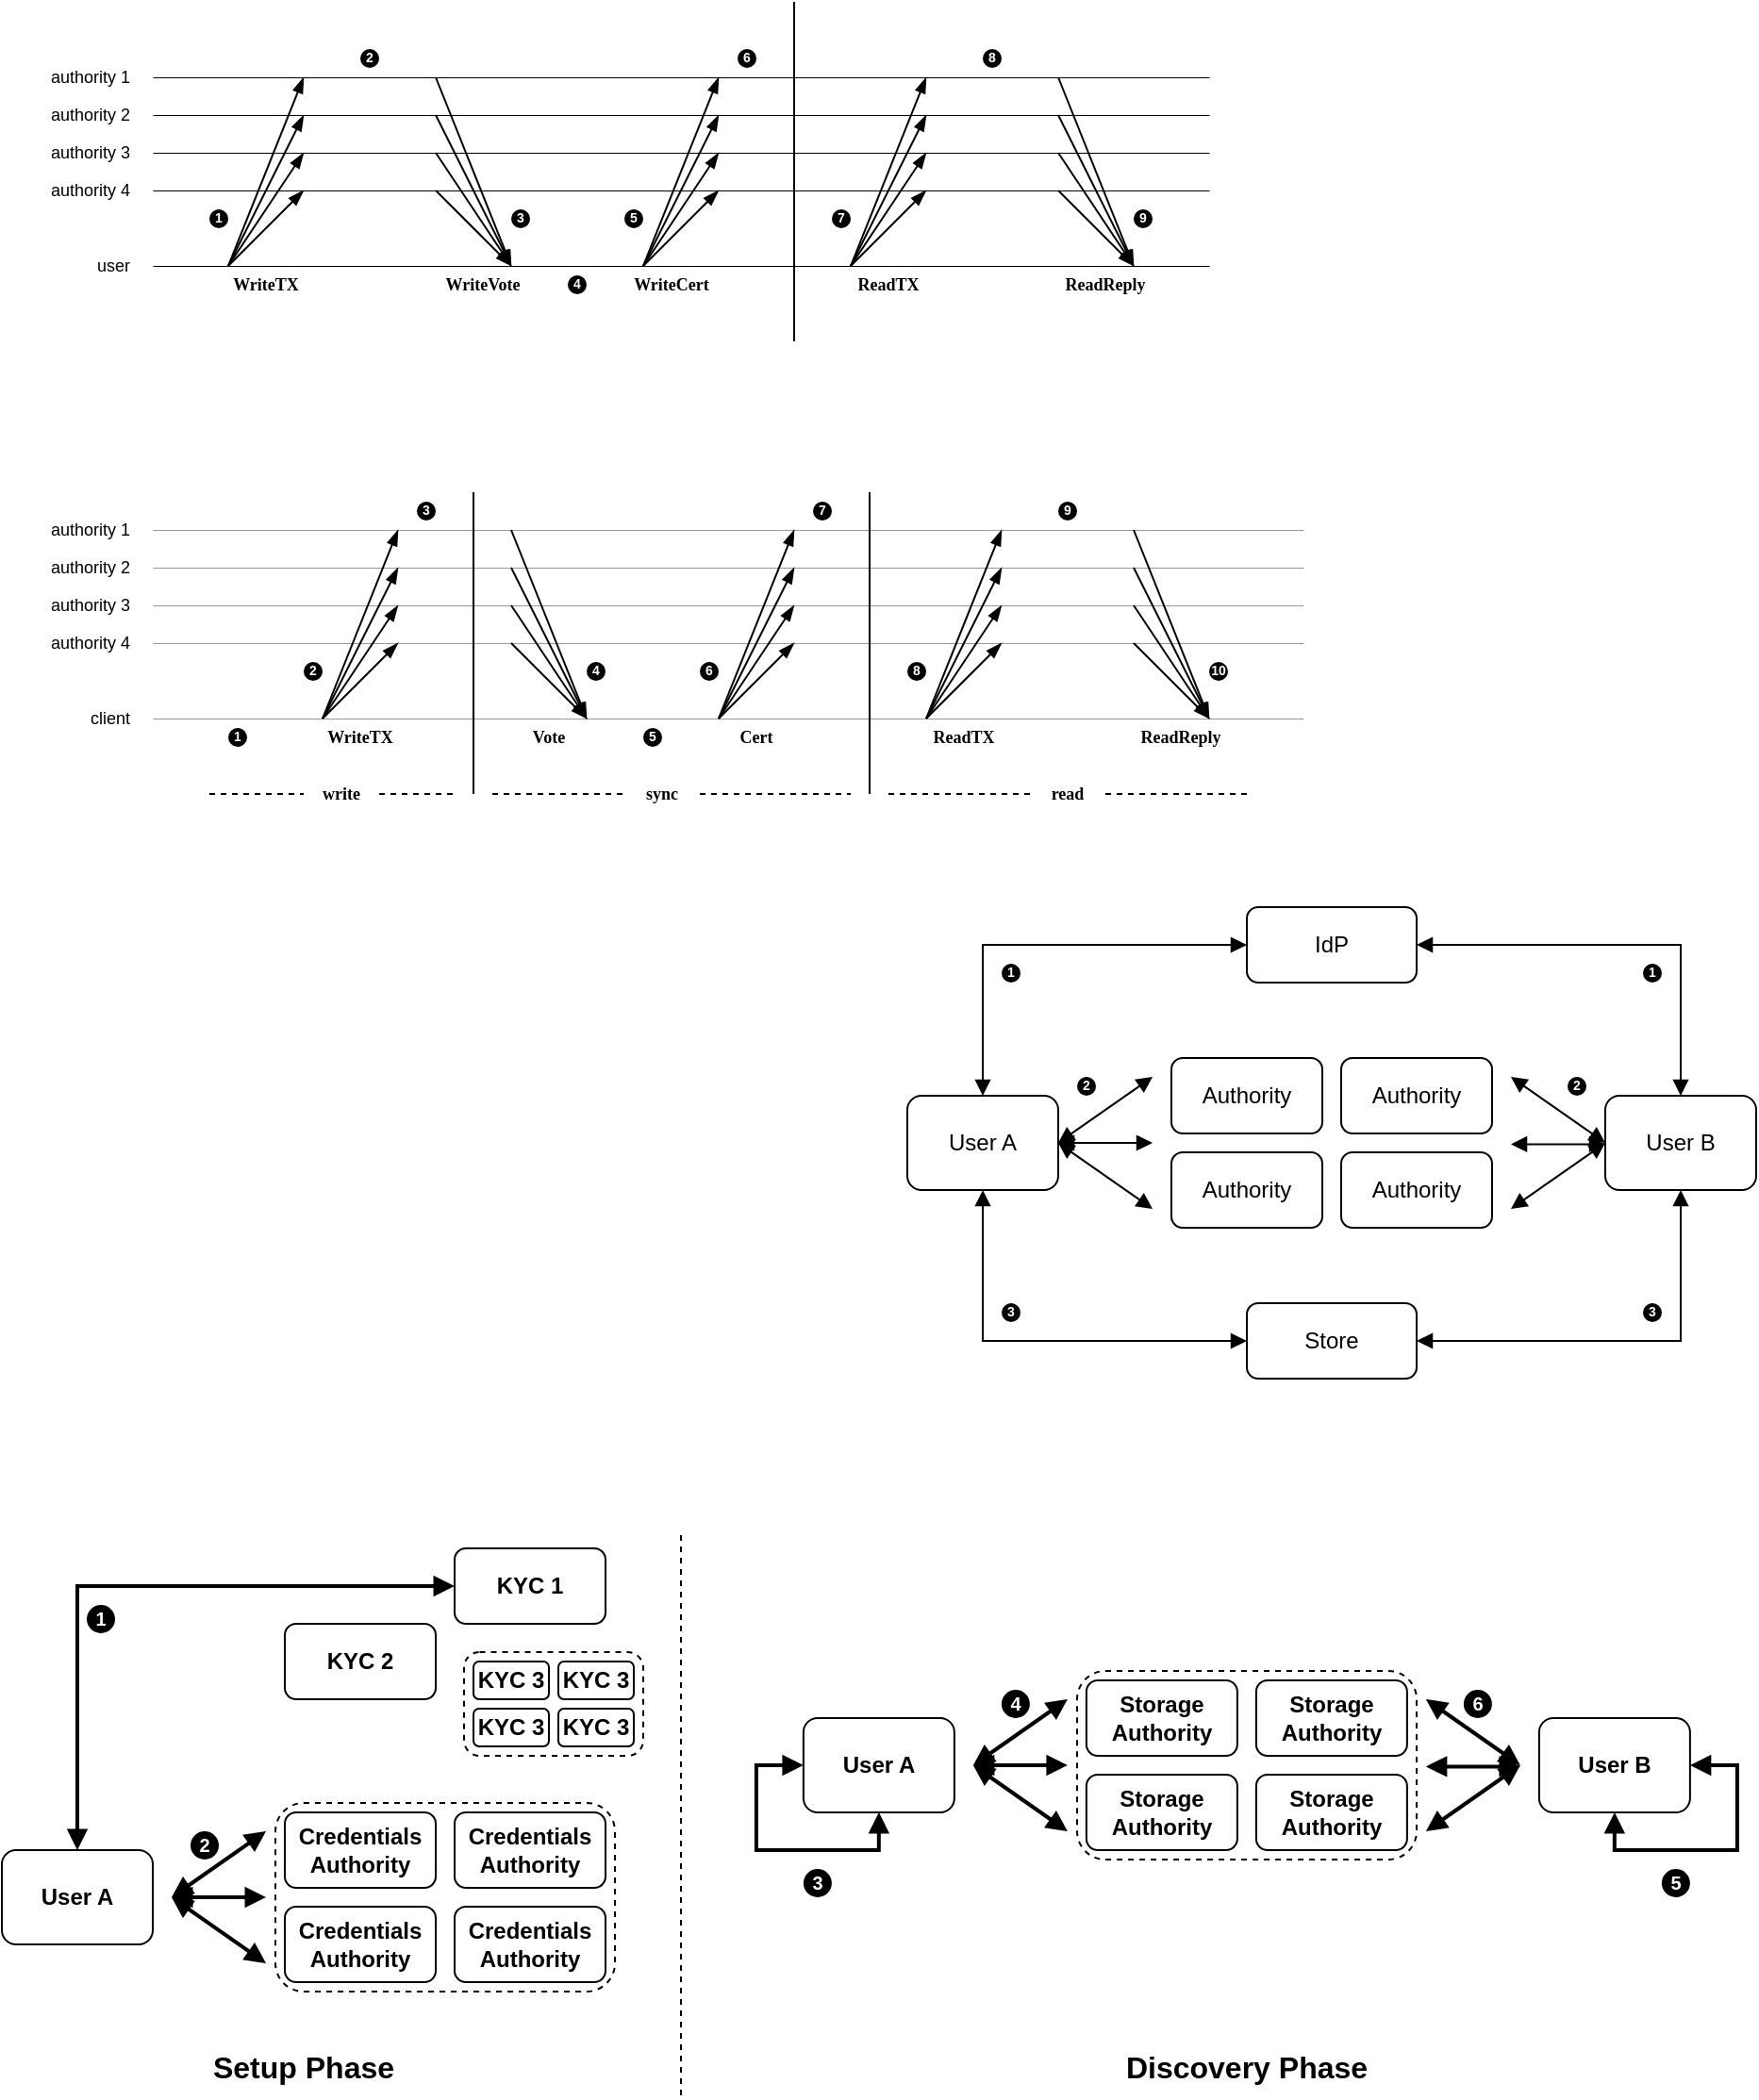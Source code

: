<mxfile version="20.6.0" type="device" pages="2"><diagram id="uOsAmJh6TGI4VSAbjlyV" name="Page-1"><mxGraphModel dx="1018" dy="690" grid="1" gridSize="10" guides="1" tooltips="1" connect="1" arrows="1" fold="1" page="1" pageScale="1" pageWidth="827" pageHeight="1169" math="0" shadow="0"><root><mxCell id="0"/><mxCell id="1" parent="0"/><mxCell id="2JrSCkjJQBg2DYZUQ3HY-47" value="" style="rounded=1;whiteSpace=wrap;html=1;fontSize=16;fillColor=none;dashed=1;" parent="1" vertex="1"><mxGeometry x="285" y="915" width="95" height="55" as="geometry"/></mxCell><mxCell id="FGGcIx71-vHQvn-_KvRS-1" value="" style="endArrow=none;html=1;rounded=0;strokeWidth=0.5;" parent="1" edge="1"><mxGeometry width="50" height="50" relative="1" as="geometry"><mxPoint x="120" y="80" as="sourcePoint"/><mxPoint x="680" y="80" as="targetPoint"/></mxGeometry></mxCell><mxCell id="FGGcIx71-vHQvn-_KvRS-2" value="" style="endArrow=none;html=1;rounded=0;strokeWidth=0.5;" parent="1" edge="1"><mxGeometry width="50" height="50" relative="1" as="geometry"><mxPoint x="120" y="100" as="sourcePoint"/><mxPoint x="680" y="100" as="targetPoint"/></mxGeometry></mxCell><mxCell id="FGGcIx71-vHQvn-_KvRS-3" value="" style="endArrow=none;html=1;rounded=0;strokeWidth=0.5;" parent="1" edge="1"><mxGeometry width="50" height="50" relative="1" as="geometry"><mxPoint x="120" y="120" as="sourcePoint"/><mxPoint x="680" y="120" as="targetPoint"/></mxGeometry></mxCell><mxCell id="FGGcIx71-vHQvn-_KvRS-4" value="" style="endArrow=none;html=1;rounded=0;strokeWidth=0.5;" parent="1" edge="1"><mxGeometry width="50" height="50" relative="1" as="geometry"><mxPoint x="120" y="140" as="sourcePoint"/><mxPoint x="680" y="140" as="targetPoint"/></mxGeometry></mxCell><mxCell id="FGGcIx71-vHQvn-_KvRS-5" value="" style="endArrow=none;html=1;rounded=0;strokeWidth=0.5;" parent="1" edge="1"><mxGeometry width="50" height="50" relative="1" as="geometry"><mxPoint x="120" y="180" as="sourcePoint"/><mxPoint x="680" y="180" as="targetPoint"/></mxGeometry></mxCell><mxCell id="FGGcIx71-vHQvn-_KvRS-6" value="authority 1" style="text;html=1;strokeColor=none;fillColor=none;align=right;verticalAlign=middle;whiteSpace=wrap;rounded=0;fontSize=9;strokeWidth=0.5;" parent="1" vertex="1"><mxGeometry x="60" y="70" width="50" height="20" as="geometry"/></mxCell><mxCell id="FGGcIx71-vHQvn-_KvRS-10" value="authority 2" style="text;html=1;strokeColor=none;fillColor=none;align=right;verticalAlign=middle;whiteSpace=wrap;rounded=0;fontSize=9;strokeWidth=0.5;" parent="1" vertex="1"><mxGeometry x="60" y="90" width="50" height="20" as="geometry"/></mxCell><mxCell id="FGGcIx71-vHQvn-_KvRS-11" value="authority 3" style="text;html=1;strokeColor=none;fillColor=none;align=right;verticalAlign=middle;whiteSpace=wrap;rounded=0;fontSize=9;strokeWidth=0.5;" parent="1" vertex="1"><mxGeometry x="60" y="110" width="50" height="20" as="geometry"/></mxCell><mxCell id="FGGcIx71-vHQvn-_KvRS-12" value="authority 4" style="text;html=1;strokeColor=none;fillColor=none;align=right;verticalAlign=middle;whiteSpace=wrap;rounded=0;fontSize=9;strokeWidth=0.5;" parent="1" vertex="1"><mxGeometry x="60" y="130" width="50" height="20" as="geometry"/></mxCell><mxCell id="FGGcIx71-vHQvn-_KvRS-13" value="user" style="text;html=1;strokeColor=none;fillColor=none;align=right;verticalAlign=middle;whiteSpace=wrap;rounded=0;fontSize=9;strokeWidth=0.5;" parent="1" vertex="1"><mxGeometry x="90" y="170" width="20" height="20" as="geometry"/></mxCell><mxCell id="FGGcIx71-vHQvn-_KvRS-14" value="" style="endArrow=blockThin;html=1;rounded=0;fontSize=5;endFill=1;" parent="1" edge="1"><mxGeometry width="50" height="50" relative="1" as="geometry"><mxPoint x="160" y="180" as="sourcePoint"/><mxPoint x="200" y="80" as="targetPoint"/></mxGeometry></mxCell><mxCell id="FGGcIx71-vHQvn-_KvRS-15" value="" style="endArrow=blockThin;html=1;rounded=0;fontSize=5;endFill=1;" parent="1" edge="1"><mxGeometry width="50" height="50" relative="1" as="geometry"><mxPoint x="160" y="180" as="sourcePoint"/><mxPoint x="200" y="100" as="targetPoint"/></mxGeometry></mxCell><mxCell id="FGGcIx71-vHQvn-_KvRS-16" value="" style="endArrow=blockThin;html=1;rounded=0;fontSize=5;endFill=1;" parent="1" edge="1"><mxGeometry width="50" height="50" relative="1" as="geometry"><mxPoint x="160" y="180" as="sourcePoint"/><mxPoint x="200" y="120" as="targetPoint"/></mxGeometry></mxCell><mxCell id="FGGcIx71-vHQvn-_KvRS-17" value="" style="endArrow=blockThin;html=1;rounded=0;fontSize=5;endFill=1;" parent="1" edge="1"><mxGeometry width="50" height="50" relative="1" as="geometry"><mxPoint x="160" y="180" as="sourcePoint"/><mxPoint x="200" y="140" as="targetPoint"/></mxGeometry></mxCell><mxCell id="FGGcIx71-vHQvn-_KvRS-18" value="" style="endArrow=blockThin;html=1;rounded=0;fontSize=5;endFill=1;" parent="1" edge="1"><mxGeometry width="50" height="50" relative="1" as="geometry"><mxPoint x="380" y="180" as="sourcePoint"/><mxPoint x="420" y="80" as="targetPoint"/></mxGeometry></mxCell><mxCell id="FGGcIx71-vHQvn-_KvRS-19" value="" style="endArrow=blockThin;html=1;rounded=0;fontSize=5;endFill=1;" parent="1" edge="1"><mxGeometry width="50" height="50" relative="1" as="geometry"><mxPoint x="380" y="180" as="sourcePoint"/><mxPoint x="420" y="100" as="targetPoint"/></mxGeometry></mxCell><mxCell id="FGGcIx71-vHQvn-_KvRS-20" value="" style="endArrow=blockThin;html=1;rounded=0;fontSize=5;endFill=1;" parent="1" edge="1"><mxGeometry width="50" height="50" relative="1" as="geometry"><mxPoint x="380" y="180" as="sourcePoint"/><mxPoint x="420" y="120" as="targetPoint"/></mxGeometry></mxCell><mxCell id="FGGcIx71-vHQvn-_KvRS-21" value="" style="endArrow=blockThin;html=1;rounded=0;fontSize=5;endFill=1;" parent="1" edge="1"><mxGeometry width="50" height="50" relative="1" as="geometry"><mxPoint x="380" y="180" as="sourcePoint"/><mxPoint x="420" y="140" as="targetPoint"/></mxGeometry></mxCell><mxCell id="FGGcIx71-vHQvn-_KvRS-22" value="" style="endArrow=blockThin;html=1;rounded=0;fontSize=5;endFill=1;" parent="1" edge="1"><mxGeometry width="50" height="50" relative="1" as="geometry"><mxPoint x="270" y="140" as="sourcePoint"/><mxPoint x="310" y="180" as="targetPoint"/></mxGeometry></mxCell><mxCell id="FGGcIx71-vHQvn-_KvRS-23" value="" style="endArrow=blockThin;html=1;rounded=0;fontSize=5;endFill=1;" parent="1" edge="1"><mxGeometry width="50" height="50" relative="1" as="geometry"><mxPoint x="270" y="120" as="sourcePoint"/><mxPoint x="310" y="180" as="targetPoint"/></mxGeometry></mxCell><mxCell id="FGGcIx71-vHQvn-_KvRS-24" value="" style="endArrow=blockThin;html=1;rounded=0;fontSize=5;endFill=1;" parent="1" edge="1"><mxGeometry width="50" height="50" relative="1" as="geometry"><mxPoint x="270" y="100" as="sourcePoint"/><mxPoint x="310" y="180" as="targetPoint"/></mxGeometry></mxCell><mxCell id="FGGcIx71-vHQvn-_KvRS-25" value="" style="endArrow=blockThin;html=1;rounded=0;fontSize=5;endFill=1;" parent="1" edge="1"><mxGeometry width="50" height="50" relative="1" as="geometry"><mxPoint x="270" y="80" as="sourcePoint"/><mxPoint x="310" y="180" as="targetPoint"/></mxGeometry></mxCell><mxCell id="FGGcIx71-vHQvn-_KvRS-26" value="&lt;font style=&quot;font-size: 7px;&quot; color=&quot;#ffffff&quot;&gt;&lt;b&gt;1&lt;/b&gt;&lt;/font&gt;" style="ellipse;whiteSpace=wrap;html=1;aspect=fixed;fontSize=5;fillColor=#000000;strokeColor=none;" parent="1" vertex="1"><mxGeometry x="150" y="150" width="10" height="10" as="geometry"/></mxCell><mxCell id="FGGcIx71-vHQvn-_KvRS-28" value="&lt;font style=&quot;font-size: 7px;&quot; color=&quot;#ffffff&quot;&gt;&lt;b&gt;2&lt;/b&gt;&lt;/font&gt;" style="ellipse;whiteSpace=wrap;html=1;aspect=fixed;fontSize=5;fillColor=#000000;strokeColor=none;" parent="1" vertex="1"><mxGeometry x="230" y="65" width="10" height="10" as="geometry"/></mxCell><mxCell id="FGGcIx71-vHQvn-_KvRS-29" value="&lt;font style=&quot;font-size: 7px;&quot; color=&quot;#ffffff&quot;&gt;&lt;b&gt;3&lt;/b&gt;&lt;/font&gt;" style="ellipse;whiteSpace=wrap;html=1;aspect=fixed;fontSize=5;fillColor=#000000;strokeColor=none;" parent="1" vertex="1"><mxGeometry x="310" y="150" width="10" height="10" as="geometry"/></mxCell><mxCell id="FGGcIx71-vHQvn-_KvRS-30" value="&lt;font style=&quot;font-size: 7px;&quot; color=&quot;#ffffff&quot;&gt;&lt;b&gt;4&lt;/b&gt;&lt;/font&gt;" style="ellipse;whiteSpace=wrap;html=1;aspect=fixed;fontSize=5;fillColor=#000000;strokeColor=none;" parent="1" vertex="1"><mxGeometry x="340" y="185" width="10" height="10" as="geometry"/></mxCell><mxCell id="FGGcIx71-vHQvn-_KvRS-32" value="&lt;font style=&quot;font-size: 7px;&quot; color=&quot;#ffffff&quot;&gt;&lt;b&gt;5&lt;/b&gt;&lt;/font&gt;" style="ellipse;whiteSpace=wrap;html=1;aspect=fixed;fontSize=5;fillColor=#000000;strokeColor=none;" parent="1" vertex="1"><mxGeometry x="370" y="150" width="10" height="10" as="geometry"/></mxCell><mxCell id="FGGcIx71-vHQvn-_KvRS-33" value="&lt;font style=&quot;font-size: 7px;&quot; color=&quot;#ffffff&quot;&gt;&lt;b&gt;6&lt;/b&gt;&lt;/font&gt;" style="ellipse;whiteSpace=wrap;html=1;aspect=fixed;fontSize=5;fillColor=#000000;strokeColor=none;" parent="1" vertex="1"><mxGeometry x="430" y="65" width="10" height="10" as="geometry"/></mxCell><mxCell id="FGGcIx71-vHQvn-_KvRS-35" value="&lt;font face=&quot;Verdana&quot; style=&quot;font-size: 9px;&quot;&gt;&lt;b style=&quot;font-size: 9px;&quot;&gt;WriteTX&lt;/b&gt;&lt;/font&gt;" style="text;html=1;strokeColor=none;fillColor=none;align=center;verticalAlign=middle;whiteSpace=wrap;rounded=0;fontSize=9;" parent="1" vertex="1"><mxGeometry x="160" y="180" width="40" height="20" as="geometry"/></mxCell><mxCell id="FGGcIx71-vHQvn-_KvRS-37" value="&lt;font face=&quot;Verdana&quot; style=&quot;font-size: 9px;&quot;&gt;&lt;b style=&quot;font-size: 9px;&quot;&gt;WriteVote&lt;/b&gt;&lt;/font&gt;" style="text;html=1;strokeColor=none;fillColor=none;align=center;verticalAlign=middle;whiteSpace=wrap;rounded=0;fontSize=9;" parent="1" vertex="1"><mxGeometry x="270" y="180" width="50" height="20" as="geometry"/></mxCell><mxCell id="FGGcIx71-vHQvn-_KvRS-38" value="&lt;font face=&quot;Verdana&quot; style=&quot;font-size: 9px;&quot;&gt;&lt;b style=&quot;font-size: 9px;&quot;&gt;WriteCert&lt;/b&gt;&lt;/font&gt;" style="text;html=1;strokeColor=none;fillColor=none;align=center;verticalAlign=middle;whiteSpace=wrap;rounded=0;fontSize=9;" parent="1" vertex="1"><mxGeometry x="370" y="180" width="50" height="20" as="geometry"/></mxCell><mxCell id="fg4PvkRrcpi5iNkUh7PU-1" value="" style="endArrow=none;html=1;rounded=0;" parent="1" edge="1"><mxGeometry width="50" height="50" relative="1" as="geometry"><mxPoint x="460" y="220" as="sourcePoint"/><mxPoint x="460" y="40" as="targetPoint"/></mxGeometry></mxCell><mxCell id="fg4PvkRrcpi5iNkUh7PU-2" value="" style="endArrow=blockThin;html=1;rounded=0;fontSize=5;endFill=1;" parent="1" edge="1"><mxGeometry width="50" height="50" relative="1" as="geometry"><mxPoint x="490" y="180" as="sourcePoint"/><mxPoint x="530" y="80" as="targetPoint"/></mxGeometry></mxCell><mxCell id="fg4PvkRrcpi5iNkUh7PU-3" value="" style="endArrow=blockThin;html=1;rounded=0;fontSize=5;endFill=1;" parent="1" edge="1"><mxGeometry width="50" height="50" relative="1" as="geometry"><mxPoint x="490" y="180" as="sourcePoint"/><mxPoint x="530" y="100" as="targetPoint"/></mxGeometry></mxCell><mxCell id="fg4PvkRrcpi5iNkUh7PU-4" value="" style="endArrow=blockThin;html=1;rounded=0;fontSize=5;endFill=1;" parent="1" edge="1"><mxGeometry width="50" height="50" relative="1" as="geometry"><mxPoint x="490" y="180" as="sourcePoint"/><mxPoint x="530" y="120" as="targetPoint"/></mxGeometry></mxCell><mxCell id="fg4PvkRrcpi5iNkUh7PU-5" value="" style="endArrow=blockThin;html=1;rounded=0;fontSize=5;endFill=1;" parent="1" edge="1"><mxGeometry width="50" height="50" relative="1" as="geometry"><mxPoint x="490" y="180" as="sourcePoint"/><mxPoint x="530" y="140" as="targetPoint"/></mxGeometry></mxCell><mxCell id="fg4PvkRrcpi5iNkUh7PU-6" value="" style="endArrow=blockThin;html=1;rounded=0;fontSize=5;endFill=1;" parent="1" edge="1"><mxGeometry width="50" height="50" relative="1" as="geometry"><mxPoint x="600" y="140" as="sourcePoint"/><mxPoint x="640" y="180" as="targetPoint"/></mxGeometry></mxCell><mxCell id="fg4PvkRrcpi5iNkUh7PU-7" value="" style="endArrow=blockThin;html=1;rounded=0;fontSize=5;endFill=1;" parent="1" edge="1"><mxGeometry width="50" height="50" relative="1" as="geometry"><mxPoint x="600" y="120" as="sourcePoint"/><mxPoint x="640" y="180" as="targetPoint"/></mxGeometry></mxCell><mxCell id="fg4PvkRrcpi5iNkUh7PU-8" value="" style="endArrow=blockThin;html=1;rounded=0;fontSize=5;endFill=1;" parent="1" edge="1"><mxGeometry width="50" height="50" relative="1" as="geometry"><mxPoint x="600" y="100" as="sourcePoint"/><mxPoint x="640" y="180" as="targetPoint"/></mxGeometry></mxCell><mxCell id="fg4PvkRrcpi5iNkUh7PU-9" value="" style="endArrow=blockThin;html=1;rounded=0;fontSize=5;endFill=1;" parent="1" edge="1"><mxGeometry width="50" height="50" relative="1" as="geometry"><mxPoint x="600" y="80" as="sourcePoint"/><mxPoint x="640" y="180" as="targetPoint"/></mxGeometry></mxCell><mxCell id="fg4PvkRrcpi5iNkUh7PU-10" value="&lt;font style=&quot;font-size: 7px;&quot; color=&quot;#ffffff&quot;&gt;&lt;b&gt;7&lt;/b&gt;&lt;/font&gt;" style="ellipse;whiteSpace=wrap;html=1;aspect=fixed;fontSize=5;fillColor=#000000;strokeColor=none;" parent="1" vertex="1"><mxGeometry x="480" y="150" width="10" height="10" as="geometry"/></mxCell><mxCell id="fg4PvkRrcpi5iNkUh7PU-11" value="&lt;font style=&quot;font-size: 7px;&quot; color=&quot;#ffffff&quot;&gt;&lt;b&gt;8&lt;/b&gt;&lt;/font&gt;" style="ellipse;whiteSpace=wrap;html=1;aspect=fixed;fontSize=5;fillColor=#000000;strokeColor=none;" parent="1" vertex="1"><mxGeometry x="560" y="65" width="10" height="10" as="geometry"/></mxCell><mxCell id="fg4PvkRrcpi5iNkUh7PU-12" value="&lt;font style=&quot;font-size: 7px;&quot; color=&quot;#ffffff&quot;&gt;&lt;b&gt;9&lt;/b&gt;&lt;/font&gt;" style="ellipse;whiteSpace=wrap;html=1;aspect=fixed;fontSize=5;fillColor=#000000;strokeColor=none;" parent="1" vertex="1"><mxGeometry x="640" y="150" width="10" height="10" as="geometry"/></mxCell><mxCell id="fg4PvkRrcpi5iNkUh7PU-13" value="&lt;font face=&quot;Verdana&quot; style=&quot;font-size: 9px;&quot;&gt;&lt;b style=&quot;font-size: 9px;&quot;&gt;ReadTX&lt;/b&gt;&lt;/font&gt;" style="text;html=1;strokeColor=none;fillColor=none;align=center;verticalAlign=middle;whiteSpace=wrap;rounded=0;fontSize=9;" parent="1" vertex="1"><mxGeometry x="490" y="180" width="40" height="20" as="geometry"/></mxCell><mxCell id="fg4PvkRrcpi5iNkUh7PU-14" value="&lt;font face=&quot;Verdana&quot; style=&quot;font-size: 9px;&quot;&gt;&lt;b style=&quot;font-size: 9px;&quot;&gt;ReadReply&lt;/b&gt;&lt;/font&gt;" style="text;html=1;strokeColor=none;fillColor=none;align=center;verticalAlign=middle;whiteSpace=wrap;rounded=0;fontSize=9;" parent="1" vertex="1"><mxGeometry x="600" y="180" width="50" height="20" as="geometry"/></mxCell><mxCell id="fQjBpXtz6cNh20YTxhHj-1" value="" style="endArrow=none;html=1;rounded=0;strokeWidth=0.5;strokeColor=#999999;" parent="1" edge="1"><mxGeometry width="50" height="50" relative="1" as="geometry"><mxPoint x="120" y="320" as="sourcePoint"/><mxPoint x="730" y="320" as="targetPoint"/></mxGeometry></mxCell><mxCell id="fQjBpXtz6cNh20YTxhHj-2" value="" style="endArrow=none;html=1;rounded=0;strokeWidth=0.5;strokeColor=#999999;" parent="1" edge="1"><mxGeometry width="50" height="50" relative="1" as="geometry"><mxPoint x="120" y="340" as="sourcePoint"/><mxPoint x="730" y="340" as="targetPoint"/></mxGeometry></mxCell><mxCell id="fQjBpXtz6cNh20YTxhHj-3" value="" style="endArrow=none;html=1;rounded=0;strokeWidth=0.5;strokeColor=#999999;" parent="1" edge="1"><mxGeometry width="50" height="50" relative="1" as="geometry"><mxPoint x="120" y="360" as="sourcePoint"/><mxPoint x="730" y="360" as="targetPoint"/></mxGeometry></mxCell><mxCell id="fQjBpXtz6cNh20YTxhHj-4" value="" style="endArrow=none;html=1;rounded=0;strokeWidth=0.5;strokeColor=#999999;" parent="1" edge="1"><mxGeometry width="50" height="50" relative="1" as="geometry"><mxPoint x="120" y="380" as="sourcePoint"/><mxPoint x="730" y="380" as="targetPoint"/></mxGeometry></mxCell><mxCell id="fQjBpXtz6cNh20YTxhHj-5" value="" style="endArrow=none;html=1;rounded=0;strokeWidth=0.5;strokeColor=#999999;" parent="1" edge="1"><mxGeometry width="50" height="50" relative="1" as="geometry"><mxPoint x="120" y="420" as="sourcePoint"/><mxPoint x="730" y="420" as="targetPoint"/></mxGeometry></mxCell><mxCell id="fQjBpXtz6cNh20YTxhHj-6" value="authority 1" style="text;html=1;strokeColor=none;fillColor=none;align=right;verticalAlign=middle;whiteSpace=wrap;rounded=0;fontSize=9;strokeWidth=0.5;" parent="1" vertex="1"><mxGeometry x="60" y="310" width="50" height="20" as="geometry"/></mxCell><mxCell id="fQjBpXtz6cNh20YTxhHj-7" value="authority 2" style="text;html=1;strokeColor=none;fillColor=none;align=right;verticalAlign=middle;whiteSpace=wrap;rounded=0;fontSize=9;strokeWidth=0.5;" parent="1" vertex="1"><mxGeometry x="60" y="330" width="50" height="20" as="geometry"/></mxCell><mxCell id="fQjBpXtz6cNh20YTxhHj-8" value="authority 3" style="text;html=1;strokeColor=none;fillColor=none;align=right;verticalAlign=middle;whiteSpace=wrap;rounded=0;fontSize=9;strokeWidth=0.5;" parent="1" vertex="1"><mxGeometry x="60" y="350" width="50" height="20" as="geometry"/></mxCell><mxCell id="fQjBpXtz6cNh20YTxhHj-9" value="authority 4" style="text;html=1;strokeColor=none;fillColor=none;align=right;verticalAlign=middle;whiteSpace=wrap;rounded=0;fontSize=9;strokeWidth=0.5;" parent="1" vertex="1"><mxGeometry x="60" y="370" width="50" height="20" as="geometry"/></mxCell><mxCell id="fQjBpXtz6cNh20YTxhHj-10" value="client" style="text;html=1;strokeColor=none;fillColor=none;align=right;verticalAlign=middle;whiteSpace=wrap;rounded=0;fontSize=9;strokeWidth=0.5;" parent="1" vertex="1"><mxGeometry x="70" y="410" width="40" height="20" as="geometry"/></mxCell><mxCell id="fQjBpXtz6cNh20YTxhHj-11" value="" style="endArrow=blockThin;html=1;rounded=0;fontSize=5;endFill=1;" parent="1" edge="1"><mxGeometry width="50" height="50" relative="1" as="geometry"><mxPoint x="210" y="420" as="sourcePoint"/><mxPoint x="250" y="320" as="targetPoint"/></mxGeometry></mxCell><mxCell id="fQjBpXtz6cNh20YTxhHj-12" value="" style="endArrow=blockThin;html=1;rounded=0;fontSize=5;endFill=1;" parent="1" edge="1"><mxGeometry width="50" height="50" relative="1" as="geometry"><mxPoint x="210" y="420" as="sourcePoint"/><mxPoint x="250" y="340" as="targetPoint"/></mxGeometry></mxCell><mxCell id="fQjBpXtz6cNh20YTxhHj-13" value="" style="endArrow=blockThin;html=1;rounded=0;fontSize=5;endFill=1;" parent="1" edge="1"><mxGeometry width="50" height="50" relative="1" as="geometry"><mxPoint x="210" y="420" as="sourcePoint"/><mxPoint x="250" y="360" as="targetPoint"/></mxGeometry></mxCell><mxCell id="fQjBpXtz6cNh20YTxhHj-14" value="" style="endArrow=blockThin;html=1;rounded=0;fontSize=5;endFill=1;" parent="1" edge="1"><mxGeometry width="50" height="50" relative="1" as="geometry"><mxPoint x="210" y="420" as="sourcePoint"/><mxPoint x="250" y="380" as="targetPoint"/></mxGeometry></mxCell><mxCell id="fQjBpXtz6cNh20YTxhHj-15" value="" style="endArrow=blockThin;html=1;rounded=0;fontSize=5;endFill=1;" parent="1" edge="1"><mxGeometry width="50" height="50" relative="1" as="geometry"><mxPoint x="420" y="420" as="sourcePoint"/><mxPoint x="460" y="320" as="targetPoint"/></mxGeometry></mxCell><mxCell id="fQjBpXtz6cNh20YTxhHj-16" value="" style="endArrow=blockThin;html=1;rounded=0;fontSize=5;endFill=1;" parent="1" edge="1"><mxGeometry width="50" height="50" relative="1" as="geometry"><mxPoint x="420" y="420" as="sourcePoint"/><mxPoint x="460" y="340" as="targetPoint"/></mxGeometry></mxCell><mxCell id="fQjBpXtz6cNh20YTxhHj-17" value="" style="endArrow=blockThin;html=1;rounded=0;fontSize=5;endFill=1;" parent="1" edge="1"><mxGeometry width="50" height="50" relative="1" as="geometry"><mxPoint x="420" y="420" as="sourcePoint"/><mxPoint x="460" y="360" as="targetPoint"/></mxGeometry></mxCell><mxCell id="fQjBpXtz6cNh20YTxhHj-18" value="" style="endArrow=blockThin;html=1;rounded=0;fontSize=5;endFill=1;" parent="1" edge="1"><mxGeometry width="50" height="50" relative="1" as="geometry"><mxPoint x="420" y="420" as="sourcePoint"/><mxPoint x="460" y="380" as="targetPoint"/></mxGeometry></mxCell><mxCell id="fQjBpXtz6cNh20YTxhHj-19" value="" style="endArrow=blockThin;html=1;rounded=0;fontSize=5;endFill=1;" parent="1" edge="1"><mxGeometry width="50" height="50" relative="1" as="geometry"><mxPoint x="310" y="380" as="sourcePoint"/><mxPoint x="350" y="420" as="targetPoint"/></mxGeometry></mxCell><mxCell id="fQjBpXtz6cNh20YTxhHj-20" value="" style="endArrow=blockThin;html=1;rounded=0;fontSize=5;endFill=1;" parent="1" edge="1"><mxGeometry width="50" height="50" relative="1" as="geometry"><mxPoint x="310" y="360" as="sourcePoint"/><mxPoint x="350" y="420" as="targetPoint"/></mxGeometry></mxCell><mxCell id="fQjBpXtz6cNh20YTxhHj-21" value="" style="endArrow=blockThin;html=1;rounded=0;fontSize=5;endFill=1;" parent="1" edge="1"><mxGeometry width="50" height="50" relative="1" as="geometry"><mxPoint x="310" y="340" as="sourcePoint"/><mxPoint x="350" y="420" as="targetPoint"/></mxGeometry></mxCell><mxCell id="fQjBpXtz6cNh20YTxhHj-22" value="" style="endArrow=blockThin;html=1;rounded=0;fontSize=5;endFill=1;" parent="1" edge="1"><mxGeometry width="50" height="50" relative="1" as="geometry"><mxPoint x="310" y="320" as="sourcePoint"/><mxPoint x="350" y="420" as="targetPoint"/></mxGeometry></mxCell><mxCell id="fQjBpXtz6cNh20YTxhHj-23" value="&lt;font style=&quot;font-size: 7px;&quot; color=&quot;#ffffff&quot;&gt;&lt;b&gt;1&lt;/b&gt;&lt;/font&gt;" style="ellipse;whiteSpace=wrap;html=1;aspect=fixed;fontSize=5;fillColor=#000000;strokeColor=none;" parent="1" vertex="1"><mxGeometry x="160" y="425" width="10" height="10" as="geometry"/></mxCell><mxCell id="fQjBpXtz6cNh20YTxhHj-24" value="&lt;font style=&quot;font-size: 7px;&quot; color=&quot;#ffffff&quot;&gt;&lt;b&gt;3&lt;/b&gt;&lt;/font&gt;" style="ellipse;whiteSpace=wrap;html=1;aspect=fixed;fontSize=5;fillColor=#000000;strokeColor=none;" parent="1" vertex="1"><mxGeometry x="260" y="305" width="10" height="10" as="geometry"/></mxCell><mxCell id="fQjBpXtz6cNh20YTxhHj-25" value="&lt;font style=&quot;font-size: 7px;&quot; color=&quot;#ffffff&quot;&gt;&lt;b&gt;4&lt;/b&gt;&lt;/font&gt;" style="ellipse;whiteSpace=wrap;html=1;aspect=fixed;fontSize=5;fillColor=#000000;strokeColor=none;" parent="1" vertex="1"><mxGeometry x="350" y="390" width="10" height="10" as="geometry"/></mxCell><mxCell id="fQjBpXtz6cNh20YTxhHj-26" value="&lt;font style=&quot;font-size: 7px;&quot; color=&quot;#ffffff&quot;&gt;&lt;b&gt;5&lt;/b&gt;&lt;/font&gt;" style="ellipse;whiteSpace=wrap;html=1;aspect=fixed;fontSize=5;fillColor=#000000;strokeColor=none;" parent="1" vertex="1"><mxGeometry x="380" y="425" width="10" height="10" as="geometry"/></mxCell><mxCell id="fQjBpXtz6cNh20YTxhHj-27" value="&lt;font style=&quot;font-size: 7px;&quot; color=&quot;#ffffff&quot;&gt;&lt;b&gt;6&lt;/b&gt;&lt;/font&gt;" style="ellipse;whiteSpace=wrap;html=1;aspect=fixed;fontSize=5;fillColor=#000000;strokeColor=none;" parent="1" vertex="1"><mxGeometry x="410" y="390" width="10" height="10" as="geometry"/></mxCell><mxCell id="fQjBpXtz6cNh20YTxhHj-28" value="&lt;font style=&quot;font-size: 7px;&quot; color=&quot;#ffffff&quot;&gt;&lt;b&gt;7&lt;/b&gt;&lt;/font&gt;" style="ellipse;whiteSpace=wrap;html=1;aspect=fixed;fontSize=5;fillColor=#000000;strokeColor=none;" parent="1" vertex="1"><mxGeometry x="470" y="305" width="10" height="10" as="geometry"/></mxCell><mxCell id="fQjBpXtz6cNh20YTxhHj-29" value="&lt;font face=&quot;Verdana&quot; style=&quot;font-size: 9px;&quot;&gt;&lt;b style=&quot;font-size: 9px;&quot;&gt;WriteTX&lt;/b&gt;&lt;/font&gt;" style="text;html=1;strokeColor=none;fillColor=none;align=center;verticalAlign=middle;whiteSpace=wrap;rounded=0;fontSize=9;" parent="1" vertex="1"><mxGeometry x="210" y="420" width="40" height="20" as="geometry"/></mxCell><mxCell id="fQjBpXtz6cNh20YTxhHj-30" value="&lt;font face=&quot;Verdana&quot; style=&quot;font-size: 9px;&quot;&gt;&lt;b style=&quot;font-size: 9px;&quot;&gt;Vote&lt;/b&gt;&lt;/font&gt;" style="text;html=1;strokeColor=none;fillColor=none;align=center;verticalAlign=middle;whiteSpace=wrap;rounded=0;fontSize=9;" parent="1" vertex="1"><mxGeometry x="310" y="420" width="40" height="20" as="geometry"/></mxCell><mxCell id="fQjBpXtz6cNh20YTxhHj-31" value="&lt;font face=&quot;Verdana&quot; style=&quot;font-size: 9px;&quot;&gt;&lt;b style=&quot;font-size: 9px;&quot;&gt;Cert&lt;/b&gt;&lt;/font&gt;" style="text;html=1;strokeColor=none;fillColor=none;align=center;verticalAlign=middle;whiteSpace=wrap;rounded=0;fontSize=9;" parent="1" vertex="1"><mxGeometry x="420" y="420" width="40" height="20" as="geometry"/></mxCell><mxCell id="fQjBpXtz6cNh20YTxhHj-32" value="" style="endArrow=none;html=1;rounded=0;" parent="1" edge="1"><mxGeometry width="50" height="50" relative="1" as="geometry"><mxPoint x="500" y="460" as="sourcePoint"/><mxPoint x="500" y="300" as="targetPoint"/></mxGeometry></mxCell><mxCell id="fQjBpXtz6cNh20YTxhHj-33" value="" style="endArrow=blockThin;html=1;rounded=0;fontSize=5;endFill=1;" parent="1" edge="1"><mxGeometry width="50" height="50" relative="1" as="geometry"><mxPoint x="530" y="420" as="sourcePoint"/><mxPoint x="570" y="320" as="targetPoint"/></mxGeometry></mxCell><mxCell id="fQjBpXtz6cNh20YTxhHj-34" value="" style="endArrow=blockThin;html=1;rounded=0;fontSize=5;endFill=1;" parent="1" edge="1"><mxGeometry width="50" height="50" relative="1" as="geometry"><mxPoint x="530" y="420" as="sourcePoint"/><mxPoint x="570" y="340" as="targetPoint"/></mxGeometry></mxCell><mxCell id="fQjBpXtz6cNh20YTxhHj-35" value="" style="endArrow=blockThin;html=1;rounded=0;fontSize=5;endFill=1;" parent="1" edge="1"><mxGeometry width="50" height="50" relative="1" as="geometry"><mxPoint x="530" y="420" as="sourcePoint"/><mxPoint x="570" y="360" as="targetPoint"/></mxGeometry></mxCell><mxCell id="fQjBpXtz6cNh20YTxhHj-36" value="" style="endArrow=blockThin;html=1;rounded=0;fontSize=5;endFill=1;" parent="1" edge="1"><mxGeometry width="50" height="50" relative="1" as="geometry"><mxPoint x="530" y="420" as="sourcePoint"/><mxPoint x="570" y="380" as="targetPoint"/></mxGeometry></mxCell><mxCell id="fQjBpXtz6cNh20YTxhHj-37" value="" style="endArrow=blockThin;html=1;rounded=0;fontSize=5;endFill=1;" parent="1" edge="1"><mxGeometry width="50" height="50" relative="1" as="geometry"><mxPoint x="640" y="380" as="sourcePoint"/><mxPoint x="680" y="420" as="targetPoint"/></mxGeometry></mxCell><mxCell id="fQjBpXtz6cNh20YTxhHj-38" value="" style="endArrow=blockThin;html=1;rounded=0;fontSize=5;endFill=1;" parent="1" edge="1"><mxGeometry width="50" height="50" relative="1" as="geometry"><mxPoint x="640" y="360" as="sourcePoint"/><mxPoint x="680" y="420" as="targetPoint"/></mxGeometry></mxCell><mxCell id="fQjBpXtz6cNh20YTxhHj-39" value="" style="endArrow=blockThin;html=1;rounded=0;fontSize=5;endFill=1;" parent="1" edge="1"><mxGeometry width="50" height="50" relative="1" as="geometry"><mxPoint x="640" y="340" as="sourcePoint"/><mxPoint x="680" y="420" as="targetPoint"/></mxGeometry></mxCell><mxCell id="fQjBpXtz6cNh20YTxhHj-40" value="" style="endArrow=blockThin;html=1;rounded=0;fontSize=5;endFill=1;" parent="1" edge="1"><mxGeometry width="50" height="50" relative="1" as="geometry"><mxPoint x="640" y="320" as="sourcePoint"/><mxPoint x="680" y="420" as="targetPoint"/></mxGeometry></mxCell><mxCell id="fQjBpXtz6cNh20YTxhHj-41" value="&lt;font style=&quot;font-size: 7px;&quot; color=&quot;#ffffff&quot;&gt;&lt;b&gt;8&lt;/b&gt;&lt;/font&gt;" style="ellipse;whiteSpace=wrap;html=1;aspect=fixed;fontSize=5;fillColor=#000000;strokeColor=none;" parent="1" vertex="1"><mxGeometry x="520" y="390" width="10" height="10" as="geometry"/></mxCell><mxCell id="fQjBpXtz6cNh20YTxhHj-42" value="&lt;font style=&quot;font-size: 7px;&quot; color=&quot;#ffffff&quot;&gt;&lt;b&gt;9&lt;/b&gt;&lt;/font&gt;" style="ellipse;whiteSpace=wrap;html=1;aspect=fixed;fontSize=5;fillColor=#000000;strokeColor=none;" parent="1" vertex="1"><mxGeometry x="600" y="305" width="10" height="10" as="geometry"/></mxCell><mxCell id="fQjBpXtz6cNh20YTxhHj-43" value="&lt;font style=&quot;font-size: 7px;&quot; color=&quot;#ffffff&quot;&gt;&lt;b&gt;10&lt;/b&gt;&lt;/font&gt;" style="ellipse;whiteSpace=wrap;html=1;aspect=fixed;fontSize=5;fillColor=#000000;strokeColor=none;" parent="1" vertex="1"><mxGeometry x="680" y="390" width="10" height="10" as="geometry"/></mxCell><mxCell id="fQjBpXtz6cNh20YTxhHj-44" value="&lt;font face=&quot;Verdana&quot; style=&quot;font-size: 9px;&quot;&gt;&lt;b style=&quot;font-size: 9px;&quot;&gt;ReadTX&lt;/b&gt;&lt;/font&gt;" style="text;html=1;strokeColor=none;fillColor=none;align=center;verticalAlign=middle;whiteSpace=wrap;rounded=0;fontSize=9;" parent="1" vertex="1"><mxGeometry x="530" y="420" width="40" height="20" as="geometry"/></mxCell><mxCell id="fQjBpXtz6cNh20YTxhHj-45" value="&lt;font face=&quot;Verdana&quot; style=&quot;font-size: 9px;&quot;&gt;&lt;b style=&quot;font-size: 9px;&quot;&gt;ReadReply&lt;/b&gt;&lt;/font&gt;" style="text;html=1;strokeColor=none;fillColor=none;align=center;verticalAlign=middle;whiteSpace=wrap;rounded=0;fontSize=9;" parent="1" vertex="1"><mxGeometry x="640" y="420" width="50" height="20" as="geometry"/></mxCell><mxCell id="fQjBpXtz6cNh20YTxhHj-48" value="&lt;font style=&quot;font-size: 7px;&quot; color=&quot;#ffffff&quot;&gt;&lt;b&gt;2&lt;/b&gt;&lt;/font&gt;" style="ellipse;whiteSpace=wrap;html=1;aspect=fixed;fontSize=5;fillColor=#000000;strokeColor=none;" parent="1" vertex="1"><mxGeometry x="200" y="390" width="10" height="10" as="geometry"/></mxCell><mxCell id="fQjBpXtz6cNh20YTxhHj-49" value="" style="endArrow=none;html=1;rounded=0;" parent="1" edge="1"><mxGeometry width="50" height="50" relative="1" as="geometry"><mxPoint x="290" y="460" as="sourcePoint"/><mxPoint x="290" y="300" as="targetPoint"/></mxGeometry></mxCell><mxCell id="fQjBpXtz6cNh20YTxhHj-50" value="" style="endArrow=none;html=1;rounded=0;dashed=1;startArrow=none;" parent="1" source="fQjBpXtz6cNh20YTxhHj-53" edge="1"><mxGeometry width="50" height="50" relative="1" as="geometry"><mxPoint x="160" y="460" as="sourcePoint"/><mxPoint x="280" y="460" as="targetPoint"/></mxGeometry></mxCell><mxCell id="fQjBpXtz6cNh20YTxhHj-51" value="" style="endArrow=none;html=1;rounded=0;dashed=1;startArrow=none;" parent="1" source="fQjBpXtz6cNh20YTxhHj-55" edge="1"><mxGeometry width="50" height="50" relative="1" as="geometry"><mxPoint x="225" y="460" as="sourcePoint"/><mxPoint x="490" y="460" as="targetPoint"/></mxGeometry></mxCell><mxCell id="fQjBpXtz6cNh20YTxhHj-53" value="&lt;font face=&quot;Verdana&quot; style=&quot;font-size: 9px;&quot;&gt;&lt;b style=&quot;font-size: 9px;&quot;&gt;write&lt;/b&gt;&lt;/font&gt;" style="text;html=1;strokeColor=none;fillColor=none;align=center;verticalAlign=middle;whiteSpace=wrap;rounded=0;fontSize=9;" parent="1" vertex="1"><mxGeometry x="200" y="450" width="40" height="20" as="geometry"/></mxCell><mxCell id="fQjBpXtz6cNh20YTxhHj-54" value="" style="endArrow=none;html=1;rounded=0;dashed=1;" parent="1" target="fQjBpXtz6cNh20YTxhHj-53" edge="1"><mxGeometry width="50" height="50" relative="1" as="geometry"><mxPoint x="150" y="460" as="sourcePoint"/><mxPoint x="260" y="460" as="targetPoint"/></mxGeometry></mxCell><mxCell id="fQjBpXtz6cNh20YTxhHj-55" value="&lt;font face=&quot;Verdana&quot; style=&quot;font-size: 9px;&quot;&gt;&lt;b style=&quot;font-size: 9px;&quot;&gt;sync&lt;/b&gt;&lt;/font&gt;" style="text;html=1;strokeColor=none;fillColor=none;align=center;verticalAlign=middle;whiteSpace=wrap;rounded=0;fontSize=9;" parent="1" vertex="1"><mxGeometry x="370" y="450" width="40" height="20" as="geometry"/></mxCell><mxCell id="fQjBpXtz6cNh20YTxhHj-56" value="" style="endArrow=none;html=1;rounded=0;dashed=1;" parent="1" target="fQjBpXtz6cNh20YTxhHj-55" edge="1"><mxGeometry width="50" height="50" relative="1" as="geometry"><mxPoint x="300" y="460" as="sourcePoint"/><mxPoint x="530" y="460" as="targetPoint"/></mxGeometry></mxCell><mxCell id="fQjBpXtz6cNh20YTxhHj-62" value="" style="endArrow=none;html=1;rounded=0;dashed=1;startArrow=none;" parent="1" source="fQjBpXtz6cNh20YTxhHj-63" edge="1"><mxGeometry width="50" height="50" relative="1" as="geometry"><mxPoint x="510" y="460" as="sourcePoint"/><mxPoint x="700" y="460" as="targetPoint"/></mxGeometry></mxCell><mxCell id="fQjBpXtz6cNh20YTxhHj-63" value="&lt;font face=&quot;Verdana&quot; style=&quot;font-size: 9px;&quot;&gt;&lt;b style=&quot;font-size: 9px;&quot;&gt;read&lt;/b&gt;&lt;/font&gt;" style="text;html=1;strokeColor=none;fillColor=none;align=center;verticalAlign=middle;whiteSpace=wrap;rounded=0;fontSize=9;" parent="1" vertex="1"><mxGeometry x="585" y="450" width="40" height="20" as="geometry"/></mxCell><mxCell id="fQjBpXtz6cNh20YTxhHj-64" value="" style="endArrow=none;html=1;rounded=0;dashed=1;startArrow=none;" parent="1" target="fQjBpXtz6cNh20YTxhHj-63" edge="1"><mxGeometry width="50" height="50" relative="1" as="geometry"><mxPoint x="510" y="460.0" as="sourcePoint"/><mxPoint x="745" y="460.0" as="targetPoint"/></mxGeometry></mxCell><mxCell id="WonATEKR1if5HdX0cq-c-1" value="Authority" style="rounded=1;whiteSpace=wrap;html=1;" parent="1" vertex="1"><mxGeometry x="660" y="600" width="80" height="40" as="geometry"/></mxCell><mxCell id="WonATEKR1if5HdX0cq-c-2" value="Authority" style="rounded=1;whiteSpace=wrap;html=1;" parent="1" vertex="1"><mxGeometry x="750" y="600" width="80" height="40" as="geometry"/></mxCell><mxCell id="WonATEKR1if5HdX0cq-c-3" value="Authority" style="rounded=1;whiteSpace=wrap;html=1;" parent="1" vertex="1"><mxGeometry x="660" y="650" width="80" height="40" as="geometry"/></mxCell><mxCell id="WonATEKR1if5HdX0cq-c-4" value="Authority" style="rounded=1;whiteSpace=wrap;html=1;" parent="1" vertex="1"><mxGeometry x="750" y="650" width="80" height="40" as="geometry"/></mxCell><mxCell id="WonATEKR1if5HdX0cq-c-5" value="IdP" style="rounded=1;whiteSpace=wrap;html=1;" parent="1" vertex="1"><mxGeometry x="700" y="520" width="90" height="40" as="geometry"/></mxCell><mxCell id="WonATEKR1if5HdX0cq-c-10" style="edgeStyle=orthogonalEdgeStyle;rounded=0;orthogonalLoop=1;jettySize=auto;html=1;entryX=0;entryY=0.5;entryDx=0;entryDy=0;exitX=0.5;exitY=0;exitDx=0;exitDy=0;startArrow=block;startFill=1;endArrow=block;endFill=1;" parent="1" source="WonATEKR1if5HdX0cq-c-7" target="WonATEKR1if5HdX0cq-c-5" edge="1"><mxGeometry relative="1" as="geometry"/></mxCell><mxCell id="WonATEKR1if5HdX0cq-c-19" style="edgeStyle=orthogonalEdgeStyle;rounded=0;orthogonalLoop=1;jettySize=auto;html=1;entryX=0;entryY=0.5;entryDx=0;entryDy=0;startArrow=block;startFill=1;endArrow=block;endFill=1;" parent="1" source="WonATEKR1if5HdX0cq-c-7" target="WonATEKR1if5HdX0cq-c-9" edge="1"><mxGeometry relative="1" as="geometry"><Array as="points"><mxPoint x="560" y="750"/></Array></mxGeometry></mxCell><mxCell id="WonATEKR1if5HdX0cq-c-7" value="User A" style="rounded=1;whiteSpace=wrap;html=1;" parent="1" vertex="1"><mxGeometry x="520" y="620" width="80" height="50" as="geometry"/></mxCell><mxCell id="WonATEKR1if5HdX0cq-c-11" style="edgeStyle=orthogonalEdgeStyle;rounded=0;orthogonalLoop=1;jettySize=auto;html=1;entryX=1;entryY=0.5;entryDx=0;entryDy=0;startArrow=block;startFill=1;endArrow=block;endFill=1;exitX=0.5;exitY=0;exitDx=0;exitDy=0;" parent="1" source="WonATEKR1if5HdX0cq-c-8" target="WonATEKR1if5HdX0cq-c-5" edge="1"><mxGeometry relative="1" as="geometry"><Array as="points"><mxPoint x="930" y="540"/></Array></mxGeometry></mxCell><mxCell id="WonATEKR1if5HdX0cq-c-20" style="edgeStyle=orthogonalEdgeStyle;rounded=0;orthogonalLoop=1;jettySize=auto;html=1;entryX=1;entryY=0.5;entryDx=0;entryDy=0;startArrow=block;startFill=1;endArrow=block;endFill=1;" parent="1" source="WonATEKR1if5HdX0cq-c-8" target="WonATEKR1if5HdX0cq-c-9" edge="1"><mxGeometry relative="1" as="geometry"><Array as="points"><mxPoint x="930" y="750"/></Array></mxGeometry></mxCell><mxCell id="WonATEKR1if5HdX0cq-c-8" value="User B" style="rounded=1;whiteSpace=wrap;html=1;" parent="1" vertex="1"><mxGeometry x="890" y="620" width="80" height="50" as="geometry"/></mxCell><mxCell id="WonATEKR1if5HdX0cq-c-9" value="Store" style="rounded=1;whiteSpace=wrap;html=1;" parent="1" vertex="1"><mxGeometry x="700" y="730" width="90" height="40" as="geometry"/></mxCell><mxCell id="WonATEKR1if5HdX0cq-c-12" value="" style="endArrow=block;html=1;rounded=0;endFill=1;exitX=1;exitY=0.5;exitDx=0;exitDy=0;startArrow=block;startFill=1;" parent="1" source="WonATEKR1if5HdX0cq-c-7" edge="1"><mxGeometry width="50" height="50" relative="1" as="geometry"><mxPoint x="600" y="640" as="sourcePoint"/><mxPoint x="650" y="610" as="targetPoint"/></mxGeometry></mxCell><mxCell id="WonATEKR1if5HdX0cq-c-13" value="" style="endArrow=block;html=1;rounded=0;endFill=1;exitX=1;exitY=0.5;exitDx=0;exitDy=0;startArrow=block;startFill=1;" parent="1" source="WonATEKR1if5HdX0cq-c-7" edge="1"><mxGeometry width="50" height="50" relative="1" as="geometry"><mxPoint x="600" y="640" as="sourcePoint"/><mxPoint x="650" y="680" as="targetPoint"/></mxGeometry></mxCell><mxCell id="WonATEKR1if5HdX0cq-c-14" value="" style="endArrow=block;html=1;rounded=0;endFill=1;exitX=1;exitY=0.5;exitDx=0;exitDy=0;startArrow=block;startFill=1;" parent="1" source="WonATEKR1if5HdX0cq-c-7" edge="1"><mxGeometry width="50" height="50" relative="1" as="geometry"><mxPoint x="600" y="640" as="sourcePoint"/><mxPoint x="650" y="645" as="targetPoint"/></mxGeometry></mxCell><mxCell id="WonATEKR1if5HdX0cq-c-16" value="" style="endArrow=block;html=1;rounded=0;endFill=1;exitX=1;exitY=0.5;exitDx=0;exitDy=0;startArrow=block;startFill=1;" parent="1" edge="1"><mxGeometry width="50" height="50" relative="1" as="geometry"><mxPoint x="840" y="610" as="sourcePoint"/><mxPoint x="890" y="645" as="targetPoint"/></mxGeometry></mxCell><mxCell id="WonATEKR1if5HdX0cq-c-17" value="" style="endArrow=block;html=1;rounded=0;endFill=1;exitX=1;exitY=0.5;exitDx=0;exitDy=0;startArrow=block;startFill=1;" parent="1" edge="1"><mxGeometry width="50" height="50" relative="1" as="geometry"><mxPoint x="840" y="680" as="sourcePoint"/><mxPoint x="890" y="645" as="targetPoint"/></mxGeometry></mxCell><mxCell id="WonATEKR1if5HdX0cq-c-18" value="" style="endArrow=block;html=1;rounded=0;endFill=1;exitX=1;exitY=0.5;exitDx=0;exitDy=0;startArrow=block;startFill=1;" parent="1" edge="1"><mxGeometry width="50" height="50" relative="1" as="geometry"><mxPoint x="840" y="645.69" as="sourcePoint"/><mxPoint x="890" y="645.69" as="targetPoint"/></mxGeometry></mxCell><mxCell id="WonATEKR1if5HdX0cq-c-21" value="&lt;font style=&quot;font-size: 7px;&quot; color=&quot;#ffffff&quot;&gt;&lt;b&gt;1&lt;/b&gt;&lt;/font&gt;" style="ellipse;whiteSpace=wrap;html=1;aspect=fixed;fontSize=5;fillColor=#000000;strokeColor=none;" parent="1" vertex="1"><mxGeometry x="570" y="550" width="10" height="10" as="geometry"/></mxCell><mxCell id="WonATEKR1if5HdX0cq-c-22" value="&lt;font style=&quot;font-size: 7px;&quot; color=&quot;#ffffff&quot;&gt;&lt;b&gt;1&lt;/b&gt;&lt;/font&gt;" style="ellipse;whiteSpace=wrap;html=1;aspect=fixed;fontSize=5;fillColor=#000000;strokeColor=none;" parent="1" vertex="1"><mxGeometry x="910" y="550" width="10" height="10" as="geometry"/></mxCell><mxCell id="WonATEKR1if5HdX0cq-c-23" value="&lt;font style=&quot;font-size: 7px;&quot; color=&quot;#ffffff&quot;&gt;&lt;b&gt;2&lt;/b&gt;&lt;/font&gt;" style="ellipse;whiteSpace=wrap;html=1;aspect=fixed;fontSize=5;fillColor=#000000;strokeColor=none;" parent="1" vertex="1"><mxGeometry x="610" y="610" width="10" height="10" as="geometry"/></mxCell><mxCell id="WonATEKR1if5HdX0cq-c-24" value="&lt;font style=&quot;font-size: 7px;&quot; color=&quot;#ffffff&quot;&gt;&lt;b&gt;2&lt;/b&gt;&lt;/font&gt;" style="ellipse;whiteSpace=wrap;html=1;aspect=fixed;fontSize=5;fillColor=#000000;strokeColor=none;" parent="1" vertex="1"><mxGeometry x="870" y="610" width="10" height="10" as="geometry"/></mxCell><mxCell id="WonATEKR1if5HdX0cq-c-25" value="&lt;font style=&quot;font-size: 7px;&quot; color=&quot;#ffffff&quot;&gt;&lt;b&gt;3&lt;/b&gt;&lt;/font&gt;" style="ellipse;whiteSpace=wrap;html=1;aspect=fixed;fontSize=5;fillColor=#000000;strokeColor=none;" parent="1" vertex="1"><mxGeometry x="570" y="730" width="10" height="10" as="geometry"/></mxCell><mxCell id="WonATEKR1if5HdX0cq-c-26" value="&lt;font style=&quot;font-size: 7px;&quot; color=&quot;#ffffff&quot;&gt;&lt;b&gt;3&lt;/b&gt;&lt;/font&gt;" style="ellipse;whiteSpace=wrap;html=1;aspect=fixed;fontSize=5;fillColor=#000000;strokeColor=none;" parent="1" vertex="1"><mxGeometry x="910" y="730" width="10" height="10" as="geometry"/></mxCell><mxCell id="2JrSCkjJQBg2DYZUQ3HY-1" value="&lt;b&gt;KYC 2&lt;/b&gt;" style="rounded=1;whiteSpace=wrap;html=1;" parent="1" vertex="1"><mxGeometry x="190" y="900" width="80" height="40" as="geometry"/></mxCell><mxCell id="2JrSCkjJQBg2DYZUQ3HY-2" value="&lt;b&gt;KYC 1&lt;/b&gt;" style="rounded=1;whiteSpace=wrap;html=1;" parent="1" vertex="1"><mxGeometry x="280" y="860" width="80" height="40" as="geometry"/></mxCell><mxCell id="2JrSCkjJQBg2DYZUQ3HY-3" value="&lt;b&gt;KYC 3&lt;/b&gt;" style="rounded=1;whiteSpace=wrap;html=1;" parent="1" vertex="1"><mxGeometry x="290" y="920" width="40" height="20" as="geometry"/></mxCell><mxCell id="2JrSCkjJQBg2DYZUQ3HY-4" value="&lt;b&gt;Credentials Authority&lt;/b&gt;" style="rounded=1;whiteSpace=wrap;html=1;" parent="1" vertex="1"><mxGeometry x="190" y="1000" width="80" height="40" as="geometry"/></mxCell><mxCell id="2JrSCkjJQBg2DYZUQ3HY-5" value="&lt;b&gt;Credentials Authority&lt;/b&gt;" style="rounded=1;whiteSpace=wrap;html=1;" parent="1" vertex="1"><mxGeometry x="280" y="1000" width="80" height="40" as="geometry"/></mxCell><mxCell id="2JrSCkjJQBg2DYZUQ3HY-6" value="&lt;b&gt;Credentials Authority&lt;/b&gt;" style="rounded=1;whiteSpace=wrap;html=1;" parent="1" vertex="1"><mxGeometry x="190" y="1050" width="80" height="40" as="geometry"/></mxCell><mxCell id="2JrSCkjJQBg2DYZUQ3HY-7" value="&lt;b&gt;Credentials Authority&lt;/b&gt;" style="rounded=1;whiteSpace=wrap;html=1;" parent="1" vertex="1"><mxGeometry x="280" y="1050" width="80" height="40" as="geometry"/></mxCell><mxCell id="2JrSCkjJQBg2DYZUQ3HY-8" value="&lt;b&gt;User A&lt;/b&gt;" style="rounded=1;whiteSpace=wrap;html=1;" parent="1" vertex="1"><mxGeometry x="40" y="1020" width="80" height="50" as="geometry"/></mxCell><mxCell id="2JrSCkjJQBg2DYZUQ3HY-9" style="edgeStyle=orthogonalEdgeStyle;rounded=0;orthogonalLoop=1;jettySize=auto;html=1;entryX=0;entryY=0.5;entryDx=0;entryDy=0;exitX=0.5;exitY=0;exitDx=0;exitDy=0;startArrow=block;startFill=1;endArrow=block;endFill=1;strokeWidth=2;" parent="1" source="2JrSCkjJQBg2DYZUQ3HY-8" target="2JrSCkjJQBg2DYZUQ3HY-2" edge="1"><mxGeometry relative="1" as="geometry"><mxPoint x="-20" y="960" as="sourcePoint"/><mxPoint x="120" y="880" as="targetPoint"/></mxGeometry></mxCell><mxCell id="2JrSCkjJQBg2DYZUQ3HY-13" value="" style="endArrow=block;html=1;rounded=0;endFill=1;exitX=1;exitY=0.5;exitDx=0;exitDy=0;startArrow=block;startFill=1;strokeWidth=2;" parent="1" edge="1"><mxGeometry width="50" height="50" relative="1" as="geometry"><mxPoint x="130" y="1045" as="sourcePoint"/><mxPoint x="180" y="1010" as="targetPoint"/></mxGeometry></mxCell><mxCell id="2JrSCkjJQBg2DYZUQ3HY-14" value="" style="endArrow=block;html=1;rounded=0;endFill=1;exitX=1;exitY=0.5;exitDx=0;exitDy=0;startArrow=block;startFill=1;strokeWidth=2;" parent="1" edge="1"><mxGeometry width="50" height="50" relative="1" as="geometry"><mxPoint x="130" y="1045" as="sourcePoint"/><mxPoint x="180" y="1080" as="targetPoint"/></mxGeometry></mxCell><mxCell id="2JrSCkjJQBg2DYZUQ3HY-15" value="" style="endArrow=block;html=1;rounded=0;endFill=1;exitX=1;exitY=0.5;exitDx=0;exitDy=0;startArrow=block;startFill=1;strokeWidth=2;" parent="1" edge="1"><mxGeometry width="50" height="50" relative="1" as="geometry"><mxPoint x="130" y="1045" as="sourcePoint"/><mxPoint x="180" y="1045" as="targetPoint"/></mxGeometry></mxCell><mxCell id="2JrSCkjJQBg2DYZUQ3HY-16" value="&lt;p style=&quot;line-height: 100%;&quot;&gt;&lt;font size=&quot;1&quot; color=&quot;#ffffff&quot;&gt;&lt;b&gt;2&lt;/b&gt;&lt;/font&gt;&lt;/p&gt;" style="ellipse;whiteSpace=wrap;html=1;aspect=fixed;fontSize=5;fillColor=#000000;strokeColor=none;align=center;" parent="1" vertex="1"><mxGeometry x="140" y="1010" width="15" height="15" as="geometry"/></mxCell><mxCell id="2JrSCkjJQBg2DYZUQ3HY-17" value="&lt;p style=&quot;line-height: 100%;&quot;&gt;&lt;font size=&quot;1&quot; color=&quot;#ffffff&quot;&gt;&lt;b&gt;1&lt;/b&gt;&lt;/font&gt;&lt;/p&gt;" style="ellipse;whiteSpace=wrap;html=1;aspect=fixed;fontSize=5;fillColor=#000000;strokeColor=none;" parent="1" vertex="1"><mxGeometry x="85" y="890" width="15" height="15" as="geometry"/></mxCell><mxCell id="2JrSCkjJQBg2DYZUQ3HY-19" value="&lt;b&gt;Storage Authority&lt;/b&gt;" style="rounded=1;whiteSpace=wrap;html=1;" parent="1" vertex="1"><mxGeometry x="614.94" y="930" width="80" height="40" as="geometry"/></mxCell><mxCell id="2JrSCkjJQBg2DYZUQ3HY-20" value="&lt;b&gt;Storage Authority&lt;/b&gt;" style="rounded=1;whiteSpace=wrap;html=1;" parent="1" vertex="1"><mxGeometry x="704.94" y="930" width="80" height="40" as="geometry"/></mxCell><mxCell id="2JrSCkjJQBg2DYZUQ3HY-21" value="&lt;b&gt;Storage Authority&lt;/b&gt;" style="rounded=1;whiteSpace=wrap;html=1;" parent="1" vertex="1"><mxGeometry x="614.94" y="980" width="80" height="40" as="geometry"/></mxCell><mxCell id="2JrSCkjJQBg2DYZUQ3HY-22" value="&lt;b&gt;Storage Authority&lt;/b&gt;" style="rounded=1;whiteSpace=wrap;html=1;" parent="1" vertex="1"><mxGeometry x="704.94" y="980" width="80" height="40" as="geometry"/></mxCell><mxCell id="2JrSCkjJQBg2DYZUQ3HY-23" value="&lt;b&gt;User A&lt;/b&gt;" style="rounded=1;whiteSpace=wrap;html=1;" parent="1" vertex="1"><mxGeometry x="464.94" y="950" width="80" height="50" as="geometry"/></mxCell><mxCell id="2JrSCkjJQBg2DYZUQ3HY-24" value="" style="endArrow=block;html=1;rounded=0;endFill=1;exitX=1;exitY=0.5;exitDx=0;exitDy=0;startArrow=block;startFill=1;strokeWidth=2;" parent="1" edge="1"><mxGeometry width="50" height="50" relative="1" as="geometry"><mxPoint x="554.94" y="975" as="sourcePoint"/><mxPoint x="604.94" y="940" as="targetPoint"/></mxGeometry></mxCell><mxCell id="2JrSCkjJQBg2DYZUQ3HY-25" value="" style="endArrow=block;html=1;rounded=0;endFill=1;exitX=1;exitY=0.5;exitDx=0;exitDy=0;startArrow=block;startFill=1;strokeWidth=2;" parent="1" edge="1"><mxGeometry width="50" height="50" relative="1" as="geometry"><mxPoint x="554.94" y="975" as="sourcePoint"/><mxPoint x="604.94" y="1010" as="targetPoint"/></mxGeometry></mxCell><mxCell id="2JrSCkjJQBg2DYZUQ3HY-26" value="" style="endArrow=block;html=1;rounded=0;endFill=1;exitX=1;exitY=0.5;exitDx=0;exitDy=0;startArrow=block;startFill=1;strokeWidth=2;" parent="1" edge="1"><mxGeometry width="50" height="50" relative="1" as="geometry"><mxPoint x="554.94" y="975" as="sourcePoint"/><mxPoint x="604.94" y="975" as="targetPoint"/></mxGeometry></mxCell><mxCell id="2JrSCkjJQBg2DYZUQ3HY-27" value="&lt;p style=&quot;line-height: 100%;&quot;&gt;&lt;font size=&quot;1&quot; color=&quot;#ffffff&quot;&gt;&lt;b&gt;4&lt;/b&gt;&lt;/font&gt;&lt;/p&gt;" style="ellipse;whiteSpace=wrap;html=1;aspect=fixed;fontSize=5;fillColor=#000000;strokeColor=none;align=center;" parent="1" vertex="1"><mxGeometry x="569.94" y="935" width="15" height="15" as="geometry"/></mxCell><mxCell id="2JrSCkjJQBg2DYZUQ3HY-28" value="&lt;b&gt;User B&lt;/b&gt;" style="rounded=1;whiteSpace=wrap;html=1;" parent="1" vertex="1"><mxGeometry x="854.94" y="950" width="80" height="50" as="geometry"/></mxCell><mxCell id="2JrSCkjJQBg2DYZUQ3HY-29" value="" style="endArrow=block;html=1;rounded=0;endFill=1;exitX=1;exitY=0.5;exitDx=0;exitDy=0;startArrow=block;startFill=1;strokeWidth=2;" parent="1" edge="1"><mxGeometry width="50" height="50" relative="1" as="geometry"><mxPoint x="794.94" y="940" as="sourcePoint"/><mxPoint x="844.94" y="975" as="targetPoint"/></mxGeometry></mxCell><mxCell id="2JrSCkjJQBg2DYZUQ3HY-30" value="" style="endArrow=block;html=1;rounded=0;endFill=1;exitX=1;exitY=0.5;exitDx=0;exitDy=0;startArrow=block;startFill=1;strokeWidth=2;" parent="1" edge="1"><mxGeometry width="50" height="50" relative="1" as="geometry"><mxPoint x="794.94" y="1010" as="sourcePoint"/><mxPoint x="844.94" y="975" as="targetPoint"/></mxGeometry></mxCell><mxCell id="2JrSCkjJQBg2DYZUQ3HY-31" value="" style="endArrow=block;html=1;rounded=0;endFill=1;exitX=1;exitY=0.5;exitDx=0;exitDy=0;startArrow=block;startFill=1;strokeWidth=2;" parent="1" edge="1"><mxGeometry width="50" height="50" relative="1" as="geometry"><mxPoint x="794.94" y="975.69" as="sourcePoint"/><mxPoint x="844.94" y="975.69" as="targetPoint"/></mxGeometry></mxCell><mxCell id="2JrSCkjJQBg2DYZUQ3HY-33" value="&lt;p style=&quot;line-height: 100%;&quot;&gt;&lt;font size=&quot;1&quot; color=&quot;#ffffff&quot;&gt;&lt;b&gt;6&lt;/b&gt;&lt;/font&gt;&lt;/p&gt;" style="ellipse;whiteSpace=wrap;html=1;aspect=fixed;fontSize=5;fillColor=#000000;strokeColor=none;align=center;" parent="1" vertex="1"><mxGeometry x="814.94" y="935" width="15" height="15" as="geometry"/></mxCell><mxCell id="2JrSCkjJQBg2DYZUQ3HY-36" style="edgeStyle=orthogonalEdgeStyle;rounded=0;orthogonalLoop=1;jettySize=auto;html=1;startArrow=block;startFill=1;endArrow=block;endFill=1;strokeWidth=2;entryX=0.5;entryY=1;entryDx=0;entryDy=0;exitX=0;exitY=0.5;exitDx=0;exitDy=0;" parent="1" source="2JrSCkjJQBg2DYZUQ3HY-23" target="2JrSCkjJQBg2DYZUQ3HY-23" edge="1"><mxGeometry relative="1" as="geometry"><mxPoint x="459.94" y="980" as="sourcePoint"/><mxPoint x="504.94" y="1010" as="targetPoint"/><Array as="points"><mxPoint x="439.94" y="975"/><mxPoint x="439.94" y="1020"/><mxPoint x="504.94" y="1020"/></Array></mxGeometry></mxCell><mxCell id="2JrSCkjJQBg2DYZUQ3HY-38" value="&lt;p style=&quot;line-height: 100%;&quot;&gt;&lt;font size=&quot;1&quot; color=&quot;#ffffff&quot;&gt;&lt;b&gt;3&lt;/b&gt;&lt;/font&gt;&lt;/p&gt;" style="ellipse;whiteSpace=wrap;html=1;aspect=fixed;fontSize=5;fillColor=#000000;strokeColor=none;align=center;" parent="1" vertex="1"><mxGeometry x="464.94" y="1030" width="15" height="15" as="geometry"/></mxCell><mxCell id="2JrSCkjJQBg2DYZUQ3HY-39" style="edgeStyle=orthogonalEdgeStyle;rounded=0;orthogonalLoop=1;jettySize=auto;html=1;startArrow=block;startFill=1;endArrow=block;endFill=1;strokeWidth=2;entryX=1;entryY=0.5;entryDx=0;entryDy=0;exitX=0.5;exitY=1;exitDx=0;exitDy=0;" parent="1" source="2JrSCkjJQBg2DYZUQ3HY-28" target="2JrSCkjJQBg2DYZUQ3HY-28" edge="1"><mxGeometry relative="1" as="geometry"><mxPoint x="899.94" y="1010" as="sourcePoint"/><mxPoint x="939.94" y="1035" as="targetPoint"/><Array as="points"><mxPoint x="894.94" y="1020"/><mxPoint x="959.94" y="1020"/><mxPoint x="959.94" y="975"/></Array></mxGeometry></mxCell><mxCell id="2JrSCkjJQBg2DYZUQ3HY-40" value="&lt;p style=&quot;line-height: 100%;&quot;&gt;&lt;font size=&quot;1&quot; color=&quot;#ffffff&quot;&gt;&lt;b&gt;5&lt;/b&gt;&lt;/font&gt;&lt;/p&gt;" style="ellipse;whiteSpace=wrap;html=1;aspect=fixed;fontSize=5;fillColor=#000000;strokeColor=none;align=center;" parent="1" vertex="1"><mxGeometry x="919.94" y="1030" width="15" height="15" as="geometry"/></mxCell><mxCell id="2JrSCkjJQBg2DYZUQ3HY-41" value="" style="endArrow=none;html=1;rounded=0;strokeWidth=1;fontSize=10;strokeColor=default;dashed=1;" parent="1" edge="1"><mxGeometry width="50" height="50" relative="1" as="geometry"><mxPoint x="400" y="1150" as="sourcePoint"/><mxPoint x="400" y="850" as="targetPoint"/></mxGeometry></mxCell><mxCell id="2JrSCkjJQBg2DYZUQ3HY-42" value="&lt;b&gt;&lt;font style=&quot;font-size: 16px;&quot;&gt;Setup Phase&lt;/font&gt;&lt;/b&gt;" style="text;html=1;strokeColor=none;fillColor=none;align=center;verticalAlign=middle;whiteSpace=wrap;rounded=0;fontSize=10;" parent="1" vertex="1"><mxGeometry x="40" y="1120" width="320" height="30" as="geometry"/></mxCell><mxCell id="2JrSCkjJQBg2DYZUQ3HY-43" value="&lt;b&gt;&lt;font style=&quot;font-size: 16px;&quot;&gt;Discovery Phase&lt;/font&gt;&lt;/b&gt;" style="text;html=1;strokeColor=none;fillColor=none;align=center;verticalAlign=middle;whiteSpace=wrap;rounded=0;fontSize=10;" parent="1" vertex="1"><mxGeometry x="440" y="1120" width="520" height="30" as="geometry"/></mxCell><mxCell id="2JrSCkjJQBg2DYZUQ3HY-44" value="&lt;b&gt;KYC 3&lt;/b&gt;" style="rounded=1;whiteSpace=wrap;html=1;strokeWidth=1;" parent="1" vertex="1"><mxGeometry x="335" y="920" width="40" height="20" as="geometry"/></mxCell><mxCell id="2JrSCkjJQBg2DYZUQ3HY-45" value="&lt;b&gt;KYC 3&lt;/b&gt;" style="rounded=1;whiteSpace=wrap;html=1;" parent="1" vertex="1"><mxGeometry x="335" y="945" width="40" height="20" as="geometry"/></mxCell><mxCell id="2JrSCkjJQBg2DYZUQ3HY-46" value="&lt;b&gt;KYC 3&lt;/b&gt;" style="rounded=1;whiteSpace=wrap;html=1;" parent="1" vertex="1"><mxGeometry x="290" y="945" width="40" height="20" as="geometry"/></mxCell><mxCell id="2JrSCkjJQBg2DYZUQ3HY-48" value="" style="rounded=1;whiteSpace=wrap;html=1;fontSize=16;fillColor=none;dashed=1;" parent="1" vertex="1"><mxGeometry x="185" y="995" width="180" height="100" as="geometry"/></mxCell><mxCell id="2JrSCkjJQBg2DYZUQ3HY-49" value="" style="rounded=1;whiteSpace=wrap;html=1;fontSize=16;fillColor=none;dashed=1;" parent="1" vertex="1"><mxGeometry x="610" y="925" width="180" height="100" as="geometry"/></mxCell></root></mxGraphModel></diagram><diagram id="BNBOB_NoGKop46pzml87" name="Page-2"><mxGraphModel dx="1018" dy="690" grid="1" gridSize="10" guides="1" tooltips="1" connect="1" arrows="1" fold="1" page="1" pageScale="1" pageWidth="827" pageHeight="1169" math="0" shadow="0"><root><mxCell id="0"/><mxCell id="1" parent="0"/><mxCell id="yXRT79RbsL4hkeRi2lub-1" value="1" style="rounded=1;whiteSpace=wrap;html=1;fillColor=#d5e8d4;strokeColor=#82b366;" vertex="1" parent="1"><mxGeometry x="120" y="240" width="80" height="40" as="geometry"/></mxCell><mxCell id="yXRT79RbsL4hkeRi2lub-2" value="R1" style="text;html=1;strokeColor=none;fillColor=none;align=center;verticalAlign=middle;whiteSpace=wrap;rounded=0;" vertex="1" parent="1"><mxGeometry x="60" y="245" width="60" height="30" as="geometry"/></mxCell><mxCell id="yXRT79RbsL4hkeRi2lub-3" value="2" style="rounded=1;whiteSpace=wrap;html=1;fillColor=#d5e8d4;strokeColor=#82b366;" vertex="1" parent="1"><mxGeometry x="200" y="240" width="80" height="40" as="geometry"/></mxCell><mxCell id="yXRT79RbsL4hkeRi2lub-4" value="3" style="rounded=1;whiteSpace=wrap;html=1;fillColor=#d5e8d4;strokeColor=#82b366;" vertex="1" parent="1"><mxGeometry x="280" y="240" width="80" height="40" as="geometry"/></mxCell><mxCell id="yXRT79RbsL4hkeRi2lub-5" value="4" style="rounded=1;whiteSpace=wrap;html=1;fillColor=#ffe6cc;strokeColor=#d79b00;" vertex="1" parent="1"><mxGeometry x="360" y="240" width="80" height="40" as="geometry"/></mxCell><mxCell id="yXRT79RbsL4hkeRi2lub-6" value="5" style="rounded=1;whiteSpace=wrap;html=1;fillColor=#ffe6cc;strokeColor=#d79b00;" vertex="1" parent="1"><mxGeometry x="440" y="240" width="80" height="40" as="geometry"/></mxCell><mxCell id="yXRT79RbsL4hkeRi2lub-7" value="6" style="rounded=1;whiteSpace=wrap;html=1;fillColor=#ffe6cc;strokeColor=#d79b00;" vertex="1" parent="1"><mxGeometry x="520" y="240" width="80" height="40" as="geometry"/></mxCell><mxCell id="yXRT79RbsL4hkeRi2lub-8" value="7" style="rounded=1;whiteSpace=wrap;html=1;fillColor=#ffe6cc;strokeColor=#d79b00;" vertex="1" parent="1"><mxGeometry x="600" y="240" width="80" height="40" as="geometry"/></mxCell><mxCell id="yXRT79RbsL4hkeRi2lub-9" value="V1" style="text;html=1;strokeColor=none;fillColor=none;align=center;verticalAlign=middle;whiteSpace=wrap;rounded=0;" vertex="1" parent="1"><mxGeometry x="60" y="205" width="60" height="30" as="geometry"/></mxCell><mxCell id="yXRT79RbsL4hkeRi2lub-10" value="5" style="rounded=1;whiteSpace=wrap;html=1;fillColor=#dae8fc;strokeColor=#6c8ebf;" vertex="1" parent="1"><mxGeometry x="510" y="200" width="80" height="40" as="geometry"/></mxCell><mxCell id="yXRT79RbsL4hkeRi2lub-11" value="4" style="rounded=1;whiteSpace=wrap;html=1;" vertex="1" parent="1"><mxGeometry x="430" y="200" width="80" height="40" as="geometry"/></mxCell><mxCell id="yXRT79RbsL4hkeRi2lub-12" value="6" style="rounded=1;whiteSpace=wrap;html=1;" vertex="1" parent="1"><mxGeometry x="590" y="200" width="80" height="40" as="geometry"/></mxCell><mxCell id="yXRT79RbsL4hkeRi2lub-13" value="3" style="rounded=1;whiteSpace=wrap;html=1;" vertex="1" parent="1"><mxGeometry x="350" y="200" width="80" height="40" as="geometry"/></mxCell><mxCell id="yXRT79RbsL4hkeRi2lub-14" value="5" style="rounded=1;whiteSpace=wrap;html=1;fillColor=#dae8fc;strokeColor=#6c8ebf;" vertex="1" parent="1"><mxGeometry x="370" y="280" width="80" height="40" as="geometry"/></mxCell><mxCell id="yXRT79RbsL4hkeRi2lub-15" value="4" style="rounded=1;whiteSpace=wrap;html=1;" vertex="1" parent="1"><mxGeometry x="290" y="280" width="80" height="40" as="geometry"/></mxCell><mxCell id="yXRT79RbsL4hkeRi2lub-16" value="3" style="rounded=1;whiteSpace=wrap;html=1;" vertex="1" parent="1"><mxGeometry x="210" y="280" width="80" height="40" as="geometry"/></mxCell><mxCell id="yXRT79RbsL4hkeRi2lub-17" value="2" style="rounded=1;whiteSpace=wrap;html=1;" vertex="1" parent="1"><mxGeometry x="270" y="200" width="80" height="40" as="geometry"/></mxCell><mxCell id="yXRT79RbsL4hkeRi2lub-18" value="2" style="rounded=1;whiteSpace=wrap;html=1;fillColor=#d5e8d4;strokeColor=#82b366;" vertex="1" parent="1"><mxGeometry x="340" y="160" width="80" height="40" as="geometry"/></mxCell><mxCell id="yXRT79RbsL4hkeRi2lub-19" value="3" style="rounded=1;whiteSpace=wrap;html=1;fillColor=#d5e8d4;strokeColor=#82b366;" vertex="1" parent="1"><mxGeometry x="420" y="160" width="80" height="40" as="geometry"/></mxCell><mxCell id="yXRT79RbsL4hkeRi2lub-20" value="4" style="rounded=1;whiteSpace=wrap;html=1;fillColor=#ffe6cc;strokeColor=#d79b00;" vertex="1" parent="1"><mxGeometry x="500" y="160" width="80" height="40" as="geometry"/></mxCell><mxCell id="yXRT79RbsL4hkeRi2lub-21" value="3" style="rounded=1;whiteSpace=wrap;html=1;fillColor=#d5e8d4;strokeColor=#82b366;" vertex="1" parent="1"><mxGeometry x="140" y="320" width="80" height="40" as="geometry"/></mxCell><mxCell id="yXRT79RbsL4hkeRi2lub-22" value="4" style="rounded=1;whiteSpace=wrap;html=1;fillColor=#ffe6cc;strokeColor=#d79b00;" vertex="1" parent="1"><mxGeometry x="220" y="320" width="80" height="40" as="geometry"/></mxCell><mxCell id="yXRT79RbsL4hkeRi2lub-23" value="E=4" style="text;html=1;strokeColor=none;fillColor=none;align=center;verticalAlign=middle;whiteSpace=wrap;rounded=0;" vertex="1" parent="1"><mxGeometry x="270" y="50" width="60" height="30" as="geometry"/></mxCell><mxCell id="yXRT79RbsL4hkeRi2lub-24" value="V2" style="text;html=1;strokeColor=none;fillColor=none;align=center;verticalAlign=middle;whiteSpace=wrap;rounded=0;" vertex="1" parent="1"><mxGeometry x="60" y="285" width="60" height="30" as="geometry"/></mxCell><mxCell id="yXRT79RbsL4hkeRi2lub-25" value="R2" style="text;html=1;strokeColor=none;fillColor=none;align=center;verticalAlign=middle;whiteSpace=wrap;rounded=0;" vertex="1" parent="1"><mxGeometry x="60" y="165" width="60" height="30" as="geometry"/></mxCell><mxCell id="yXRT79RbsL4hkeRi2lub-26" value="R3" style="text;html=1;strokeColor=none;fillColor=none;align=center;verticalAlign=middle;whiteSpace=wrap;rounded=0;" vertex="1" parent="1"><mxGeometry x="60" y="325" width="60" height="30" as="geometry"/></mxCell><mxCell id="yXRT79RbsL4hkeRi2lub-27" value="reader accepts: ec + E &amp;gt; er&lt;br&gt;validator deletes: ec + E &amp;lt; ev" style="text;html=1;strokeColor=none;fillColor=none;align=left;verticalAlign=middle;whiteSpace=wrap;rounded=0;" vertex="1" parent="1"><mxGeometry x="220" y="80" width="200" height="30" as="geometry"/></mxCell><mxCell id="yXRT79RbsL4hkeRi2lub-28" value="&lt;span style=&quot;caret-color: rgb(0, 0, 0); color: rgb(0, 0, 0); font-family: Helvetica; font-size: 12px; font-style: normal; font-variant-caps: normal; font-weight: 400; letter-spacing: normal; text-align: left; text-indent: 0px; text-transform: none; word-spacing: 0px; -webkit-text-stroke-width: 0px; background-color: rgb(248, 249, 250); text-decoration: none; float: none; display: inline !important;&quot;&gt;validator deletes: ec + E - 1 &amp;lt; er&lt;br&gt;&lt;/span&gt;validator deletes: ec + E + 1 &amp;lt; er" style="text;whiteSpace=wrap;html=1;" vertex="1" parent="1"><mxGeometry x="170" y="410" width="500" height="40" as="geometry"/></mxCell><mxCell id="yXRT79RbsL4hkeRi2lub-29" value="" style="endArrow=none;html=1;rounded=0;" edge="1" parent="1"><mxGeometry width="50" height="50" relative="1" as="geometry"><mxPoint x="200" y="520" as="sourcePoint"/><mxPoint x="440" y="520" as="targetPoint"/></mxGeometry></mxCell><mxCell id="yXRT79RbsL4hkeRi2lub-30" value="ec+E" style="text;html=1;strokeColor=none;fillColor=none;align=center;verticalAlign=middle;whiteSpace=wrap;rounded=0;" vertex="1" parent="1"><mxGeometry x="290" y="490" width="60" height="30" as="geometry"/></mxCell><mxCell id="yXRT79RbsL4hkeRi2lub-31" value="" style="endArrow=none;html=1;rounded=0;" edge="1" parent="1"><mxGeometry width="50" height="50" relative="1" as="geometry"><mxPoint x="319.58" y="560" as="sourcePoint"/><mxPoint x="319.58" y="510" as="targetPoint"/></mxGeometry></mxCell><mxCell id="yXRT79RbsL4hkeRi2lub-32" value="" style="endArrow=none;html=1;rounded=0;" edge="1" parent="1"><mxGeometry width="50" height="50" relative="1" as="geometry"><mxPoint x="360" y="560" as="sourcePoint"/><mxPoint x="360" y="510" as="targetPoint"/></mxGeometry></mxCell><mxCell id="yXRT79RbsL4hkeRi2lub-33" value="" style="endArrow=none;html=1;rounded=0;" edge="1" parent="1"><mxGeometry width="50" height="50" relative="1" as="geometry"><mxPoint x="280" y="560" as="sourcePoint"/><mxPoint x="280" y="510" as="targetPoint"/></mxGeometry></mxCell><mxCell id="yXRT79RbsL4hkeRi2lub-34" value="ec+E-1" style="text;html=1;strokeColor=none;fillColor=none;align=center;verticalAlign=middle;whiteSpace=wrap;rounded=0;" vertex="1" parent="1"><mxGeometry x="240" y="490" width="60" height="30" as="geometry"/></mxCell><mxCell id="yXRT79RbsL4hkeRi2lub-35" value="ec+E+1" style="text;html=1;strokeColor=none;fillColor=none;align=center;verticalAlign=middle;whiteSpace=wrap;rounded=0;" vertex="1" parent="1"><mxGeometry x="340" y="490" width="60" height="30" as="geometry"/></mxCell><mxCell id="yXRT79RbsL4hkeRi2lub-36" value="" style="endArrow=none;dashed=1;html=1;dashPattern=1 3;strokeWidth=2;rounded=0;" edge="1" parent="1"><mxGeometry width="50" height="50" relative="1" as="geometry"><mxPoint x="215" y="570" as="sourcePoint"/><mxPoint x="280" y="570" as="targetPoint"/></mxGeometry></mxCell><mxCell id="yXRT79RbsL4hkeRi2lub-37" value="" style="endArrow=none;dashed=1;html=1;dashPattern=1 3;strokeWidth=2;rounded=0;" edge="1" parent="1"><mxGeometry width="50" height="50" relative="1" as="geometry"><mxPoint x="215" y="600" as="sourcePoint"/><mxPoint x="280" y="600" as="targetPoint"/></mxGeometry></mxCell><mxCell id="yXRT79RbsL4hkeRi2lub-38" value="" style="endArrow=none;dashed=1;html=1;dashPattern=1 3;strokeWidth=2;rounded=0;" edge="1" parent="1"><mxGeometry width="50" height="50" relative="1" as="geometry"><mxPoint x="320" y="570" as="sourcePoint"/><mxPoint x="385" y="570" as="targetPoint"/></mxGeometry></mxCell><mxCell id="yXRT79RbsL4hkeRi2lub-39" value="" style="endArrow=none;dashed=1;html=1;dashPattern=1 3;strokeWidth=2;rounded=0;" edge="1" parent="1"><mxGeometry width="50" height="50" relative="1" as="geometry"><mxPoint x="400" y="600" as="sourcePoint"/><mxPoint x="465" y="600" as="targetPoint"/></mxGeometry></mxCell><mxCell id="yXRT79RbsL4hkeRi2lub-40" value="" style="endArrow=none;dashed=1;html=1;dashPattern=1 3;strokeWidth=2;rounded=0;" edge="1" parent="1"><mxGeometry width="50" height="50" relative="1" as="geometry"><mxPoint x="360" y="640" as="sourcePoint"/><mxPoint x="425" y="640" as="targetPoint"/></mxGeometry></mxCell></root></mxGraphModel></diagram></mxfile>